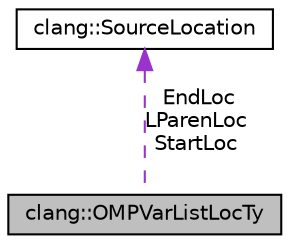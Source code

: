 digraph "clang::OMPVarListLocTy"
{
 // LATEX_PDF_SIZE
  bgcolor="transparent";
  edge [fontname="Helvetica",fontsize="10",labelfontname="Helvetica",labelfontsize="10"];
  node [fontname="Helvetica",fontsize="10",shape=record];
  Node1 [label="clang::OMPVarListLocTy",height=0.2,width=0.4,color="black", fillcolor="grey75", style="filled", fontcolor="black",tooltip="This structure contains most locations needed for by an OMPVarListClause."];
  Node2 -> Node1 [dir="back",color="darkorchid3",fontsize="10",style="dashed",label=" EndLoc\nLParenLoc\nStartLoc" ,fontname="Helvetica"];
  Node2 [label="clang::SourceLocation",height=0.2,width=0.4,color="black",URL="$classclang_1_1SourceLocation.html",tooltip="Encodes a location in the source."];
}
